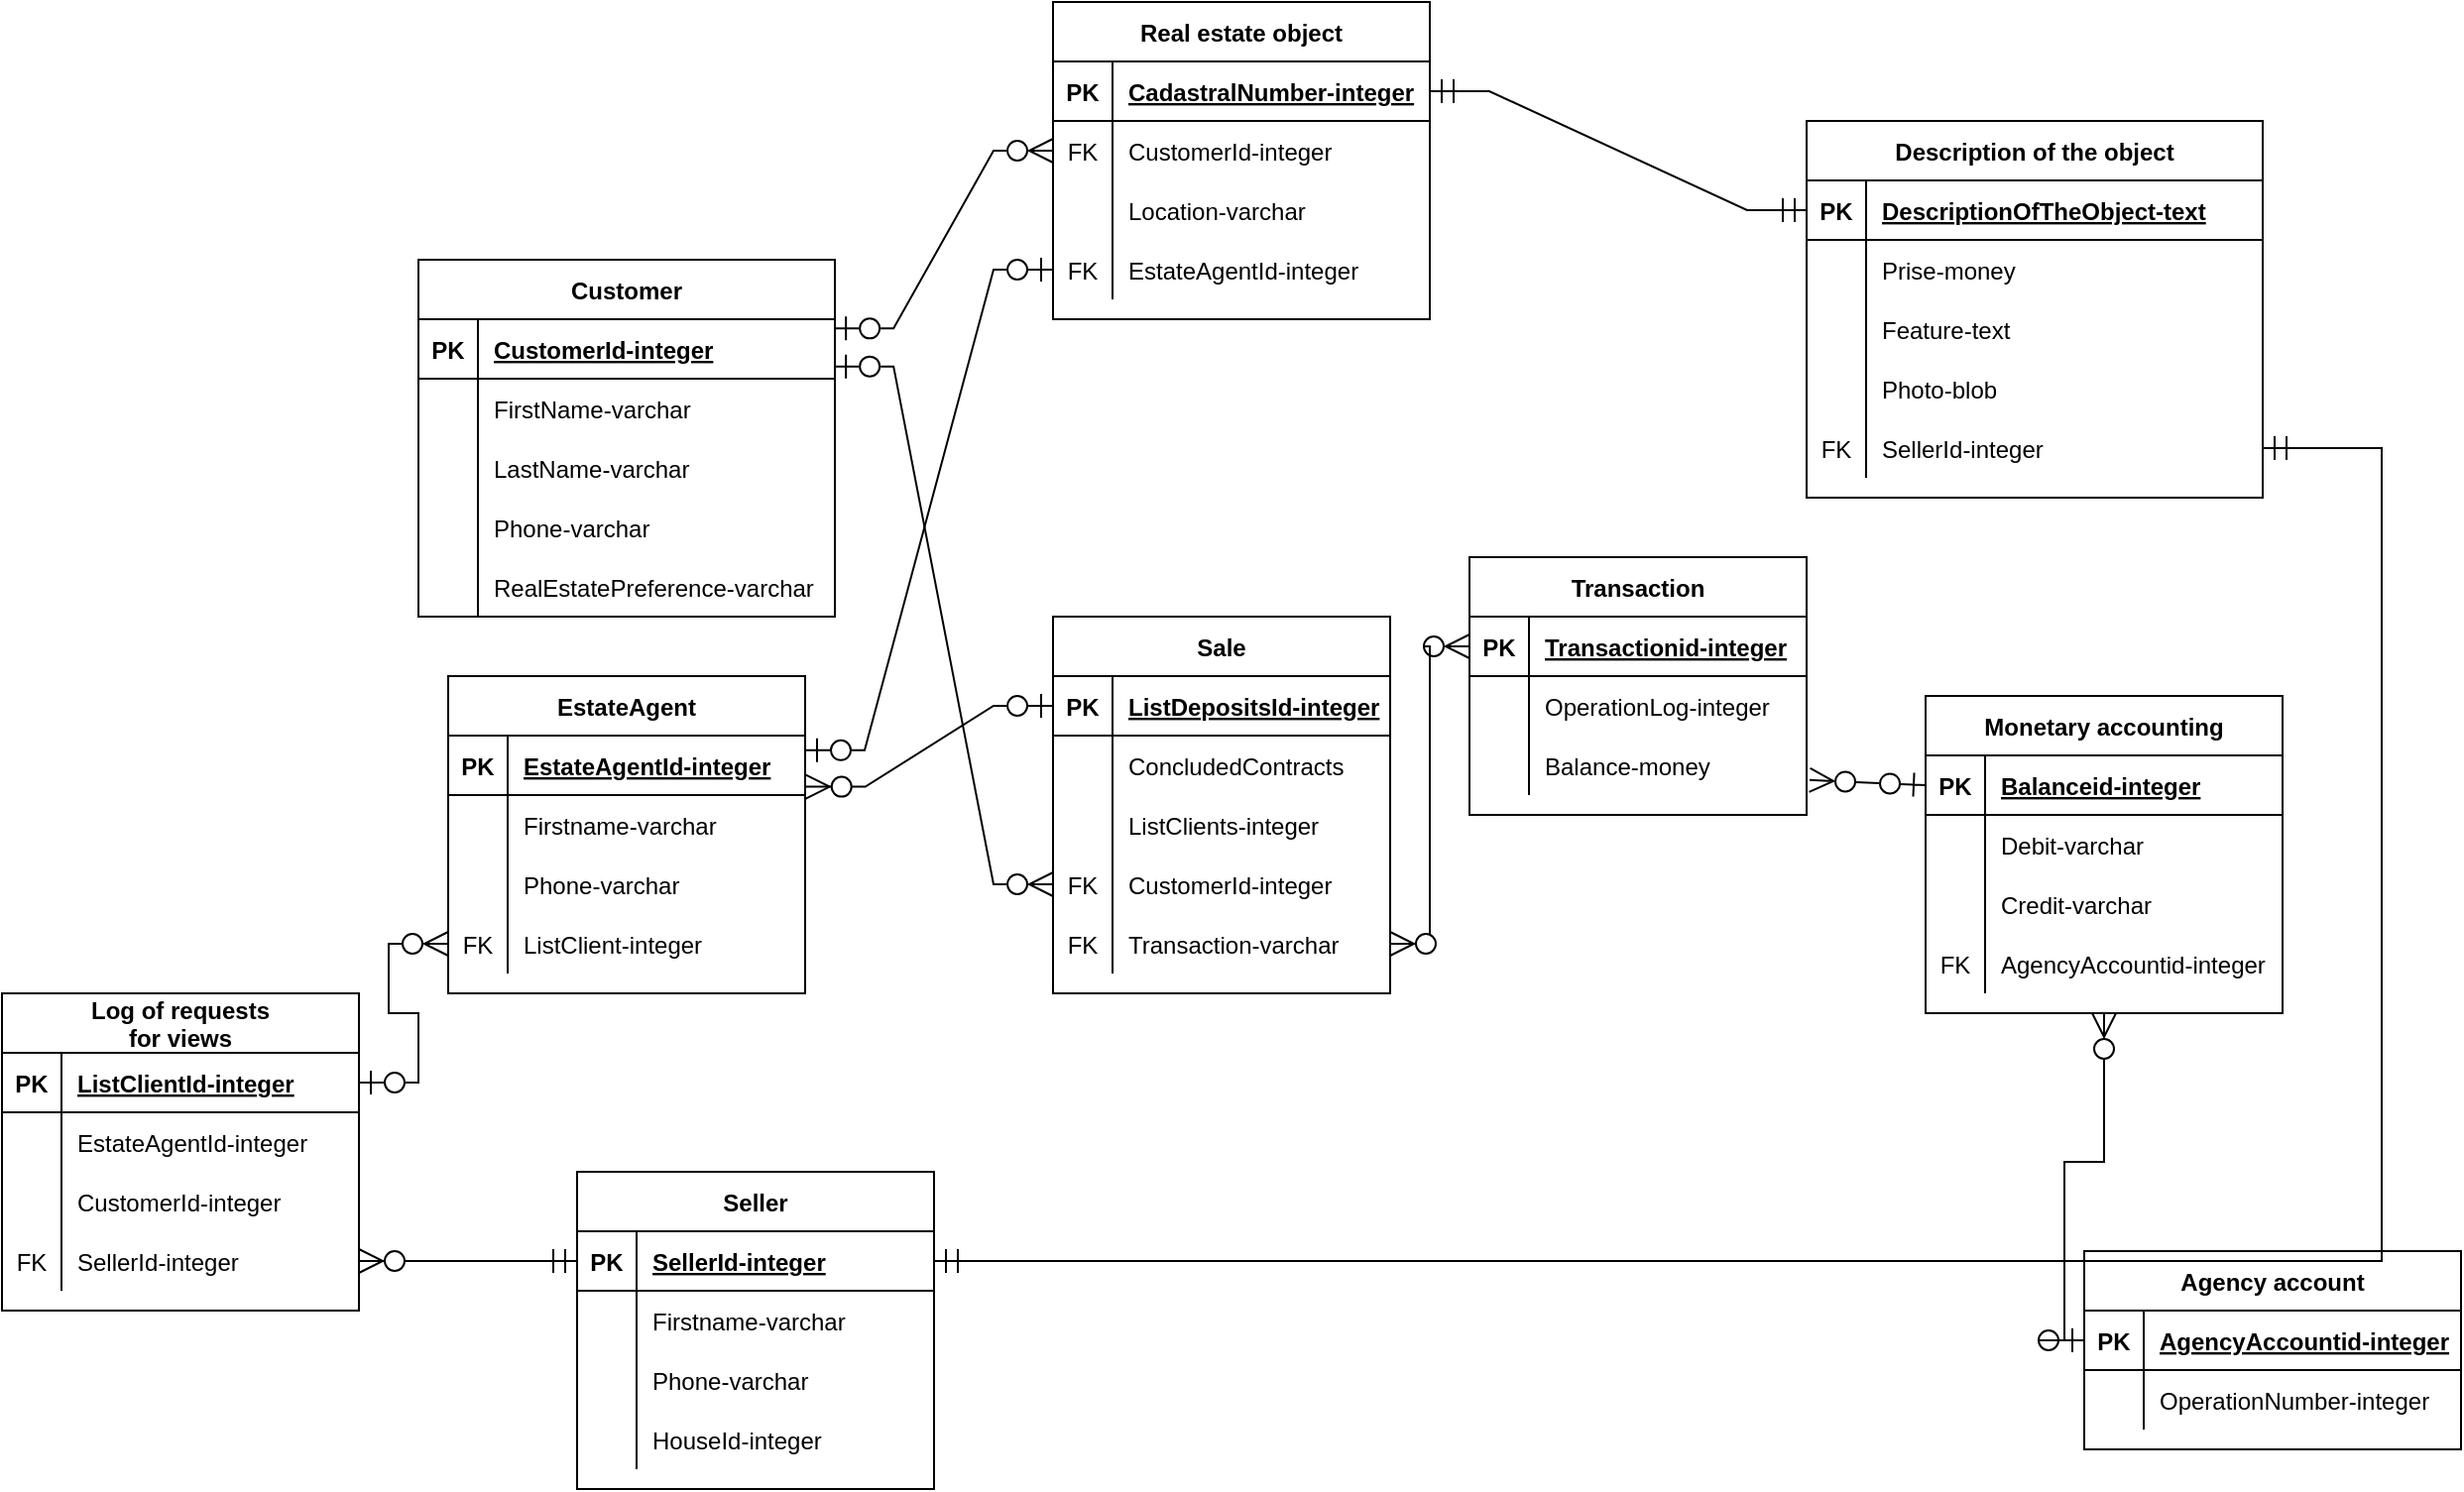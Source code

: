 <mxfile version="15.8.2" type="github">
  <diagram id="s_4GQukMojyq665MK_k5" name="Page-1">
    <mxGraphModel dx="2048" dy="1823" grid="1" gridSize="10" guides="1" tooltips="1" connect="1" arrows="1" fold="1" page="1" pageScale="1" pageWidth="827" pageHeight="1169" math="0" shadow="0">
      <root>
        <mxCell id="0" />
        <mxCell id="1" parent="0" />
        <mxCell id="Tpx85m3NtQdC8bUfXLHW-1" value="Customer" style="shape=table;startSize=30;container=1;collapsible=1;childLayout=tableLayout;fixedRows=1;rowLines=0;fontStyle=1;align=center;resizeLast=1;" parent="1" vertex="1">
          <mxGeometry x="-180" y="20" width="210" height="180" as="geometry" />
        </mxCell>
        <mxCell id="Tpx85m3NtQdC8bUfXLHW-2" value="" style="shape=partialRectangle;collapsible=0;dropTarget=0;pointerEvents=0;fillColor=none;top=0;left=0;bottom=1;right=0;points=[[0,0.5],[1,0.5]];portConstraint=eastwest;" parent="Tpx85m3NtQdC8bUfXLHW-1" vertex="1">
          <mxGeometry y="30" width="210" height="30" as="geometry" />
        </mxCell>
        <mxCell id="Tpx85m3NtQdC8bUfXLHW-3" value="PK" style="shape=partialRectangle;connectable=0;fillColor=none;top=0;left=0;bottom=0;right=0;fontStyle=1;overflow=hidden;" parent="Tpx85m3NtQdC8bUfXLHW-2" vertex="1">
          <mxGeometry width="30" height="30" as="geometry">
            <mxRectangle width="30" height="30" as="alternateBounds" />
          </mxGeometry>
        </mxCell>
        <mxCell id="Tpx85m3NtQdC8bUfXLHW-4" value="CustomerId-integer" style="shape=partialRectangle;connectable=0;fillColor=none;top=0;left=0;bottom=0;right=0;align=left;spacingLeft=6;fontStyle=5;overflow=hidden;" parent="Tpx85m3NtQdC8bUfXLHW-2" vertex="1">
          <mxGeometry x="30" width="180" height="30" as="geometry">
            <mxRectangle width="180" height="30" as="alternateBounds" />
          </mxGeometry>
        </mxCell>
        <mxCell id="Tpx85m3NtQdC8bUfXLHW-5" value="" style="shape=partialRectangle;collapsible=0;dropTarget=0;pointerEvents=0;fillColor=none;top=0;left=0;bottom=0;right=0;points=[[0,0.5],[1,0.5]];portConstraint=eastwest;" parent="Tpx85m3NtQdC8bUfXLHW-1" vertex="1">
          <mxGeometry y="60" width="210" height="30" as="geometry" />
        </mxCell>
        <mxCell id="Tpx85m3NtQdC8bUfXLHW-6" value="" style="shape=partialRectangle;connectable=0;fillColor=none;top=0;left=0;bottom=0;right=0;editable=1;overflow=hidden;" parent="Tpx85m3NtQdC8bUfXLHW-5" vertex="1">
          <mxGeometry width="30" height="30" as="geometry">
            <mxRectangle width="30" height="30" as="alternateBounds" />
          </mxGeometry>
        </mxCell>
        <mxCell id="Tpx85m3NtQdC8bUfXLHW-7" value="FirstName-varchar" style="shape=partialRectangle;connectable=0;fillColor=none;top=0;left=0;bottom=0;right=0;align=left;spacingLeft=6;overflow=hidden;" parent="Tpx85m3NtQdC8bUfXLHW-5" vertex="1">
          <mxGeometry x="30" width="180" height="30" as="geometry">
            <mxRectangle width="180" height="30" as="alternateBounds" />
          </mxGeometry>
        </mxCell>
        <mxCell id="Tpx85m3NtQdC8bUfXLHW-8" value="" style="shape=partialRectangle;collapsible=0;dropTarget=0;pointerEvents=0;fillColor=none;top=0;left=0;bottom=0;right=0;points=[[0,0.5],[1,0.5]];portConstraint=eastwest;" parent="Tpx85m3NtQdC8bUfXLHW-1" vertex="1">
          <mxGeometry y="90" width="210" height="30" as="geometry" />
        </mxCell>
        <mxCell id="Tpx85m3NtQdC8bUfXLHW-9" value="" style="shape=partialRectangle;connectable=0;fillColor=none;top=0;left=0;bottom=0;right=0;editable=1;overflow=hidden;" parent="Tpx85m3NtQdC8bUfXLHW-8" vertex="1">
          <mxGeometry width="30" height="30" as="geometry">
            <mxRectangle width="30" height="30" as="alternateBounds" />
          </mxGeometry>
        </mxCell>
        <mxCell id="Tpx85m3NtQdC8bUfXLHW-10" value="LastName-varchar" style="shape=partialRectangle;connectable=0;fillColor=none;top=0;left=0;bottom=0;right=0;align=left;spacingLeft=6;overflow=hidden;" parent="Tpx85m3NtQdC8bUfXLHW-8" vertex="1">
          <mxGeometry x="30" width="180" height="30" as="geometry">
            <mxRectangle width="180" height="30" as="alternateBounds" />
          </mxGeometry>
        </mxCell>
        <mxCell id="Tpx85m3NtQdC8bUfXLHW-11" value="" style="shape=partialRectangle;collapsible=0;dropTarget=0;pointerEvents=0;fillColor=none;top=0;left=0;bottom=0;right=0;points=[[0,0.5],[1,0.5]];portConstraint=eastwest;" parent="Tpx85m3NtQdC8bUfXLHW-1" vertex="1">
          <mxGeometry y="120" width="210" height="30" as="geometry" />
        </mxCell>
        <mxCell id="Tpx85m3NtQdC8bUfXLHW-12" value="" style="shape=partialRectangle;connectable=0;fillColor=none;top=0;left=0;bottom=0;right=0;editable=1;overflow=hidden;" parent="Tpx85m3NtQdC8bUfXLHW-11" vertex="1">
          <mxGeometry width="30" height="30" as="geometry">
            <mxRectangle width="30" height="30" as="alternateBounds" />
          </mxGeometry>
        </mxCell>
        <mxCell id="Tpx85m3NtQdC8bUfXLHW-13" value="Phone-varchar" style="shape=partialRectangle;connectable=0;fillColor=none;top=0;left=0;bottom=0;right=0;align=left;spacingLeft=6;overflow=hidden;" parent="Tpx85m3NtQdC8bUfXLHW-11" vertex="1">
          <mxGeometry x="30" width="180" height="30" as="geometry">
            <mxRectangle width="180" height="30" as="alternateBounds" />
          </mxGeometry>
        </mxCell>
        <mxCell id="Tpx85m3NtQdC8bUfXLHW-75" value="" style="shape=partialRectangle;collapsible=0;dropTarget=0;pointerEvents=0;fillColor=none;top=0;left=0;bottom=0;right=0;points=[[0,0.5],[1,0.5]];portConstraint=eastwest;" parent="Tpx85m3NtQdC8bUfXLHW-1" vertex="1">
          <mxGeometry y="150" width="210" height="30" as="geometry" />
        </mxCell>
        <mxCell id="Tpx85m3NtQdC8bUfXLHW-76" value="" style="shape=partialRectangle;connectable=0;fillColor=none;top=0;left=0;bottom=0;right=0;editable=1;overflow=hidden;" parent="Tpx85m3NtQdC8bUfXLHW-75" vertex="1">
          <mxGeometry width="30" height="30" as="geometry">
            <mxRectangle width="30" height="30" as="alternateBounds" />
          </mxGeometry>
        </mxCell>
        <mxCell id="Tpx85m3NtQdC8bUfXLHW-77" value="RealEstatePreference-varchar" style="shape=partialRectangle;connectable=0;fillColor=none;top=0;left=0;bottom=0;right=0;align=left;spacingLeft=6;overflow=hidden;" parent="Tpx85m3NtQdC8bUfXLHW-75" vertex="1">
          <mxGeometry x="30" width="180" height="30" as="geometry">
            <mxRectangle width="180" height="30" as="alternateBounds" />
          </mxGeometry>
        </mxCell>
        <mxCell id="Tpx85m3NtQdC8bUfXLHW-14" value="Real estate object" style="shape=table;startSize=30;container=1;collapsible=1;childLayout=tableLayout;fixedRows=1;rowLines=0;fontStyle=1;align=center;resizeLast=1;" parent="1" vertex="1">
          <mxGeometry x="140" y="-110" width="190" height="160" as="geometry" />
        </mxCell>
        <mxCell id="Tpx85m3NtQdC8bUfXLHW-15" value="" style="shape=partialRectangle;collapsible=0;dropTarget=0;pointerEvents=0;fillColor=none;top=0;left=0;bottom=1;right=0;points=[[0,0.5],[1,0.5]];portConstraint=eastwest;" parent="Tpx85m3NtQdC8bUfXLHW-14" vertex="1">
          <mxGeometry y="30" width="190" height="30" as="geometry" />
        </mxCell>
        <mxCell id="Tpx85m3NtQdC8bUfXLHW-16" value="PK" style="shape=partialRectangle;connectable=0;fillColor=none;top=0;left=0;bottom=0;right=0;fontStyle=1;overflow=hidden;" parent="Tpx85m3NtQdC8bUfXLHW-15" vertex="1">
          <mxGeometry width="30" height="30" as="geometry">
            <mxRectangle width="30" height="30" as="alternateBounds" />
          </mxGeometry>
        </mxCell>
        <mxCell id="Tpx85m3NtQdC8bUfXLHW-17" value="CadastralNumber-integer" style="shape=partialRectangle;connectable=0;fillColor=none;top=0;left=0;bottom=0;right=0;align=left;spacingLeft=6;fontStyle=5;overflow=hidden;" parent="Tpx85m3NtQdC8bUfXLHW-15" vertex="1">
          <mxGeometry x="30" width="160" height="30" as="geometry">
            <mxRectangle width="160" height="30" as="alternateBounds" />
          </mxGeometry>
        </mxCell>
        <mxCell id="Tpx85m3NtQdC8bUfXLHW-18" value="" style="shape=partialRectangle;collapsible=0;dropTarget=0;pointerEvents=0;fillColor=none;top=0;left=0;bottom=0;right=0;points=[[0,0.5],[1,0.5]];portConstraint=eastwest;" parent="Tpx85m3NtQdC8bUfXLHW-14" vertex="1">
          <mxGeometry y="60" width="190" height="30" as="geometry" />
        </mxCell>
        <mxCell id="Tpx85m3NtQdC8bUfXLHW-19" value="FK" style="shape=partialRectangle;connectable=0;fillColor=none;top=0;left=0;bottom=0;right=0;editable=1;overflow=hidden;" parent="Tpx85m3NtQdC8bUfXLHW-18" vertex="1">
          <mxGeometry width="30" height="30" as="geometry">
            <mxRectangle width="30" height="30" as="alternateBounds" />
          </mxGeometry>
        </mxCell>
        <mxCell id="Tpx85m3NtQdC8bUfXLHW-20" value="CustomerId-integer" style="shape=partialRectangle;connectable=0;fillColor=none;top=0;left=0;bottom=0;right=0;align=left;spacingLeft=6;overflow=hidden;" parent="Tpx85m3NtQdC8bUfXLHW-18" vertex="1">
          <mxGeometry x="30" width="160" height="30" as="geometry">
            <mxRectangle width="160" height="30" as="alternateBounds" />
          </mxGeometry>
        </mxCell>
        <mxCell id="Tpx85m3NtQdC8bUfXLHW-21" value="" style="shape=partialRectangle;collapsible=0;dropTarget=0;pointerEvents=0;fillColor=none;top=0;left=0;bottom=0;right=0;points=[[0,0.5],[1,0.5]];portConstraint=eastwest;" parent="Tpx85m3NtQdC8bUfXLHW-14" vertex="1">
          <mxGeometry y="90" width="190" height="30" as="geometry" />
        </mxCell>
        <mxCell id="Tpx85m3NtQdC8bUfXLHW-22" value="" style="shape=partialRectangle;connectable=0;fillColor=none;top=0;left=0;bottom=0;right=0;editable=1;overflow=hidden;" parent="Tpx85m3NtQdC8bUfXLHW-21" vertex="1">
          <mxGeometry width="30" height="30" as="geometry">
            <mxRectangle width="30" height="30" as="alternateBounds" />
          </mxGeometry>
        </mxCell>
        <mxCell id="Tpx85m3NtQdC8bUfXLHW-23" value="Location-varchar" style="shape=partialRectangle;connectable=0;fillColor=none;top=0;left=0;bottom=0;right=0;align=left;spacingLeft=6;overflow=hidden;" parent="Tpx85m3NtQdC8bUfXLHW-21" vertex="1">
          <mxGeometry x="30" width="160" height="30" as="geometry">
            <mxRectangle width="160" height="30" as="alternateBounds" />
          </mxGeometry>
        </mxCell>
        <mxCell id="Tpx85m3NtQdC8bUfXLHW-176" value="" style="shape=partialRectangle;collapsible=0;dropTarget=0;pointerEvents=0;fillColor=none;top=0;left=0;bottom=0;right=0;points=[[0,0.5],[1,0.5]];portConstraint=eastwest;" parent="Tpx85m3NtQdC8bUfXLHW-14" vertex="1">
          <mxGeometry y="120" width="190" height="30" as="geometry" />
        </mxCell>
        <mxCell id="Tpx85m3NtQdC8bUfXLHW-177" value="FK" style="shape=partialRectangle;connectable=0;fillColor=none;top=0;left=0;bottom=0;right=0;editable=1;overflow=hidden;" parent="Tpx85m3NtQdC8bUfXLHW-176" vertex="1">
          <mxGeometry width="30" height="30" as="geometry">
            <mxRectangle width="30" height="30" as="alternateBounds" />
          </mxGeometry>
        </mxCell>
        <mxCell id="Tpx85m3NtQdC8bUfXLHW-178" value="EstateАgentId-integer" style="shape=partialRectangle;connectable=0;fillColor=none;top=0;left=0;bottom=0;right=0;align=left;spacingLeft=6;overflow=hidden;" parent="Tpx85m3NtQdC8bUfXLHW-176" vertex="1">
          <mxGeometry x="30" width="160" height="30" as="geometry">
            <mxRectangle width="160" height="30" as="alternateBounds" />
          </mxGeometry>
        </mxCell>
        <mxCell id="Tpx85m3NtQdC8bUfXLHW-27" value="Description of the object" style="shape=table;startSize=30;container=1;collapsible=1;childLayout=tableLayout;fixedRows=1;rowLines=0;fontStyle=1;align=center;resizeLast=1;" parent="1" vertex="1">
          <mxGeometry x="520" y="-50" width="230" height="190" as="geometry" />
        </mxCell>
        <mxCell id="Tpx85m3NtQdC8bUfXLHW-28" value="" style="shape=partialRectangle;collapsible=0;dropTarget=0;pointerEvents=0;fillColor=none;top=0;left=0;bottom=1;right=0;points=[[0,0.5],[1,0.5]];portConstraint=eastwest;" parent="Tpx85m3NtQdC8bUfXLHW-27" vertex="1">
          <mxGeometry y="30" width="230" height="30" as="geometry" />
        </mxCell>
        <mxCell id="Tpx85m3NtQdC8bUfXLHW-29" value="PK" style="shape=partialRectangle;connectable=0;fillColor=none;top=0;left=0;bottom=0;right=0;fontStyle=1;overflow=hidden;" parent="Tpx85m3NtQdC8bUfXLHW-28" vertex="1">
          <mxGeometry width="30" height="30" as="geometry">
            <mxRectangle width="30" height="30" as="alternateBounds" />
          </mxGeometry>
        </mxCell>
        <mxCell id="Tpx85m3NtQdC8bUfXLHW-30" value="DescriptionOfTheObject-text" style="shape=partialRectangle;connectable=0;fillColor=none;top=0;left=0;bottom=0;right=0;align=left;spacingLeft=6;fontStyle=5;overflow=hidden;" parent="Tpx85m3NtQdC8bUfXLHW-28" vertex="1">
          <mxGeometry x="30" width="200" height="30" as="geometry">
            <mxRectangle width="200" height="30" as="alternateBounds" />
          </mxGeometry>
        </mxCell>
        <mxCell id="Tpx85m3NtQdC8bUfXLHW-31" value="" style="shape=partialRectangle;collapsible=0;dropTarget=0;pointerEvents=0;fillColor=none;top=0;left=0;bottom=0;right=0;points=[[0,0.5],[1,0.5]];portConstraint=eastwest;" parent="Tpx85m3NtQdC8bUfXLHW-27" vertex="1">
          <mxGeometry y="60" width="230" height="30" as="geometry" />
        </mxCell>
        <mxCell id="Tpx85m3NtQdC8bUfXLHW-32" value="" style="shape=partialRectangle;connectable=0;fillColor=none;top=0;left=0;bottom=0;right=0;editable=1;overflow=hidden;" parent="Tpx85m3NtQdC8bUfXLHW-31" vertex="1">
          <mxGeometry width="30" height="30" as="geometry">
            <mxRectangle width="30" height="30" as="alternateBounds" />
          </mxGeometry>
        </mxCell>
        <mxCell id="Tpx85m3NtQdC8bUfXLHW-33" value="Prise-money" style="shape=partialRectangle;connectable=0;fillColor=none;top=0;left=0;bottom=0;right=0;align=left;spacingLeft=6;overflow=hidden;" parent="Tpx85m3NtQdC8bUfXLHW-31" vertex="1">
          <mxGeometry x="30" width="200" height="30" as="geometry">
            <mxRectangle width="200" height="30" as="alternateBounds" />
          </mxGeometry>
        </mxCell>
        <mxCell id="Tpx85m3NtQdC8bUfXLHW-34" value="" style="shape=partialRectangle;collapsible=0;dropTarget=0;pointerEvents=0;fillColor=none;top=0;left=0;bottom=0;right=0;points=[[0,0.5],[1,0.5]];portConstraint=eastwest;" parent="Tpx85m3NtQdC8bUfXLHW-27" vertex="1">
          <mxGeometry y="90" width="230" height="30" as="geometry" />
        </mxCell>
        <mxCell id="Tpx85m3NtQdC8bUfXLHW-35" value="" style="shape=partialRectangle;connectable=0;fillColor=none;top=0;left=0;bottom=0;right=0;editable=1;overflow=hidden;" parent="Tpx85m3NtQdC8bUfXLHW-34" vertex="1">
          <mxGeometry width="30" height="30" as="geometry">
            <mxRectangle width="30" height="30" as="alternateBounds" />
          </mxGeometry>
        </mxCell>
        <mxCell id="Tpx85m3NtQdC8bUfXLHW-36" value="Feature-text" style="shape=partialRectangle;connectable=0;fillColor=none;top=0;left=0;bottom=0;right=0;align=left;spacingLeft=6;overflow=hidden;" parent="Tpx85m3NtQdC8bUfXLHW-34" vertex="1">
          <mxGeometry x="30" width="200" height="30" as="geometry">
            <mxRectangle width="200" height="30" as="alternateBounds" />
          </mxGeometry>
        </mxCell>
        <mxCell id="Tpx85m3NtQdC8bUfXLHW-37" value="" style="shape=partialRectangle;collapsible=0;dropTarget=0;pointerEvents=0;fillColor=none;top=0;left=0;bottom=0;right=0;points=[[0,0.5],[1,0.5]];portConstraint=eastwest;" parent="Tpx85m3NtQdC8bUfXLHW-27" vertex="1">
          <mxGeometry y="120" width="230" height="30" as="geometry" />
        </mxCell>
        <mxCell id="Tpx85m3NtQdC8bUfXLHW-38" value="" style="shape=partialRectangle;connectable=0;fillColor=none;top=0;left=0;bottom=0;right=0;editable=1;overflow=hidden;" parent="Tpx85m3NtQdC8bUfXLHW-37" vertex="1">
          <mxGeometry width="30" height="30" as="geometry">
            <mxRectangle width="30" height="30" as="alternateBounds" />
          </mxGeometry>
        </mxCell>
        <mxCell id="Tpx85m3NtQdC8bUfXLHW-39" value="Photo-blob" style="shape=partialRectangle;connectable=0;fillColor=none;top=0;left=0;bottom=0;right=0;align=left;spacingLeft=6;overflow=hidden;" parent="Tpx85m3NtQdC8bUfXLHW-37" vertex="1">
          <mxGeometry x="30" width="200" height="30" as="geometry">
            <mxRectangle width="200" height="30" as="alternateBounds" />
          </mxGeometry>
        </mxCell>
        <mxCell id="Tpx85m3NtQdC8bUfXLHW-202" value="" style="shape=partialRectangle;collapsible=0;dropTarget=0;pointerEvents=0;fillColor=none;top=0;left=0;bottom=0;right=0;points=[[0,0.5],[1,0.5]];portConstraint=eastwest;" parent="Tpx85m3NtQdC8bUfXLHW-27" vertex="1">
          <mxGeometry y="150" width="230" height="30" as="geometry" />
        </mxCell>
        <mxCell id="Tpx85m3NtQdC8bUfXLHW-203" value="FK" style="shape=partialRectangle;connectable=0;fillColor=none;top=0;left=0;bottom=0;right=0;editable=1;overflow=hidden;" parent="Tpx85m3NtQdC8bUfXLHW-202" vertex="1">
          <mxGeometry width="30" height="30" as="geometry">
            <mxRectangle width="30" height="30" as="alternateBounds" />
          </mxGeometry>
        </mxCell>
        <mxCell id="Tpx85m3NtQdC8bUfXLHW-204" value="SellerId-integer" style="shape=partialRectangle;connectable=0;fillColor=none;top=0;left=0;bottom=0;right=0;align=left;spacingLeft=6;overflow=hidden;" parent="Tpx85m3NtQdC8bUfXLHW-202" vertex="1">
          <mxGeometry x="30" width="200" height="30" as="geometry">
            <mxRectangle width="200" height="30" as="alternateBounds" />
          </mxGeometry>
        </mxCell>
        <mxCell id="Tpx85m3NtQdC8bUfXLHW-40" value="Sale" style="shape=table;startSize=30;container=1;collapsible=1;childLayout=tableLayout;fixedRows=1;rowLines=0;fontStyle=1;align=center;resizeLast=1;" parent="1" vertex="1">
          <mxGeometry x="140" y="200" width="170" height="190" as="geometry" />
        </mxCell>
        <mxCell id="Tpx85m3NtQdC8bUfXLHW-41" value="" style="shape=partialRectangle;collapsible=0;dropTarget=0;pointerEvents=0;fillColor=none;top=0;left=0;bottom=1;right=0;points=[[0,0.5],[1,0.5]];portConstraint=eastwest;" parent="Tpx85m3NtQdC8bUfXLHW-40" vertex="1">
          <mxGeometry y="30" width="170" height="30" as="geometry" />
        </mxCell>
        <mxCell id="Tpx85m3NtQdC8bUfXLHW-42" value="PK" style="shape=partialRectangle;connectable=0;fillColor=none;top=0;left=0;bottom=0;right=0;fontStyle=1;overflow=hidden;" parent="Tpx85m3NtQdC8bUfXLHW-41" vertex="1">
          <mxGeometry width="30" height="30" as="geometry">
            <mxRectangle width="30" height="30" as="alternateBounds" />
          </mxGeometry>
        </mxCell>
        <mxCell id="Tpx85m3NtQdC8bUfXLHW-43" value="ListDepositsId-integer" style="shape=partialRectangle;connectable=0;fillColor=none;top=0;left=0;bottom=0;right=0;align=left;spacingLeft=6;fontStyle=5;overflow=hidden;" parent="Tpx85m3NtQdC8bUfXLHW-41" vertex="1">
          <mxGeometry x="30" width="140" height="30" as="geometry">
            <mxRectangle width="140" height="30" as="alternateBounds" />
          </mxGeometry>
        </mxCell>
        <mxCell id="Tpx85m3NtQdC8bUfXLHW-44" value="" style="shape=partialRectangle;collapsible=0;dropTarget=0;pointerEvents=0;fillColor=none;top=0;left=0;bottom=0;right=0;points=[[0,0.5],[1,0.5]];portConstraint=eastwest;" parent="Tpx85m3NtQdC8bUfXLHW-40" vertex="1">
          <mxGeometry y="60" width="170" height="30" as="geometry" />
        </mxCell>
        <mxCell id="Tpx85m3NtQdC8bUfXLHW-45" value="" style="shape=partialRectangle;connectable=0;fillColor=none;top=0;left=0;bottom=0;right=0;editable=1;overflow=hidden;" parent="Tpx85m3NtQdC8bUfXLHW-44" vertex="1">
          <mxGeometry width="30" height="30" as="geometry">
            <mxRectangle width="30" height="30" as="alternateBounds" />
          </mxGeometry>
        </mxCell>
        <mxCell id="Tpx85m3NtQdC8bUfXLHW-46" value="ConcludedСontracts" style="shape=partialRectangle;connectable=0;fillColor=none;top=0;left=0;bottom=0;right=0;align=left;spacingLeft=6;overflow=hidden;" parent="Tpx85m3NtQdC8bUfXLHW-44" vertex="1">
          <mxGeometry x="30" width="140" height="30" as="geometry">
            <mxRectangle width="140" height="30" as="alternateBounds" />
          </mxGeometry>
        </mxCell>
        <mxCell id="Tpx85m3NtQdC8bUfXLHW-47" value="" style="shape=partialRectangle;collapsible=0;dropTarget=0;pointerEvents=0;fillColor=none;top=0;left=0;bottom=0;right=0;points=[[0,0.5],[1,0.5]];portConstraint=eastwest;" parent="Tpx85m3NtQdC8bUfXLHW-40" vertex="1">
          <mxGeometry y="90" width="170" height="30" as="geometry" />
        </mxCell>
        <mxCell id="Tpx85m3NtQdC8bUfXLHW-48" value="" style="shape=partialRectangle;connectable=0;fillColor=none;top=0;left=0;bottom=0;right=0;editable=1;overflow=hidden;" parent="Tpx85m3NtQdC8bUfXLHW-47" vertex="1">
          <mxGeometry width="30" height="30" as="geometry">
            <mxRectangle width="30" height="30" as="alternateBounds" />
          </mxGeometry>
        </mxCell>
        <mxCell id="Tpx85m3NtQdC8bUfXLHW-49" value="ListСlients-integer" style="shape=partialRectangle;connectable=0;fillColor=none;top=0;left=0;bottom=0;right=0;align=left;spacingLeft=6;overflow=hidden;" parent="Tpx85m3NtQdC8bUfXLHW-47" vertex="1">
          <mxGeometry x="30" width="140" height="30" as="geometry">
            <mxRectangle width="140" height="30" as="alternateBounds" />
          </mxGeometry>
        </mxCell>
        <mxCell id="Tpx85m3NtQdC8bUfXLHW-169" value="" style="shape=partialRectangle;collapsible=0;dropTarget=0;pointerEvents=0;fillColor=none;top=0;left=0;bottom=0;right=0;points=[[0,0.5],[1,0.5]];portConstraint=eastwest;" parent="Tpx85m3NtQdC8bUfXLHW-40" vertex="1">
          <mxGeometry y="120" width="170" height="30" as="geometry" />
        </mxCell>
        <mxCell id="Tpx85m3NtQdC8bUfXLHW-170" value="FK" style="shape=partialRectangle;connectable=0;fillColor=none;top=0;left=0;bottom=0;right=0;editable=1;overflow=hidden;" parent="Tpx85m3NtQdC8bUfXLHW-169" vertex="1">
          <mxGeometry width="30" height="30" as="geometry">
            <mxRectangle width="30" height="30" as="alternateBounds" />
          </mxGeometry>
        </mxCell>
        <mxCell id="Tpx85m3NtQdC8bUfXLHW-171" value="CustomerId-integer" style="shape=partialRectangle;connectable=0;fillColor=none;top=0;left=0;bottom=0;right=0;align=left;spacingLeft=6;overflow=hidden;" parent="Tpx85m3NtQdC8bUfXLHW-169" vertex="1">
          <mxGeometry x="30" width="140" height="30" as="geometry">
            <mxRectangle width="140" height="30" as="alternateBounds" />
          </mxGeometry>
        </mxCell>
        <mxCell id="Tpx85m3NtQdC8bUfXLHW-180" value="" style="shape=partialRectangle;collapsible=0;dropTarget=0;pointerEvents=0;fillColor=none;top=0;left=0;bottom=0;right=0;points=[[0,0.5],[1,0.5]];portConstraint=eastwest;" parent="Tpx85m3NtQdC8bUfXLHW-40" vertex="1">
          <mxGeometry y="150" width="170" height="30" as="geometry" />
        </mxCell>
        <mxCell id="Tpx85m3NtQdC8bUfXLHW-181" value="FK" style="shape=partialRectangle;connectable=0;fillColor=none;top=0;left=0;bottom=0;right=0;editable=1;overflow=hidden;" parent="Tpx85m3NtQdC8bUfXLHW-180" vertex="1">
          <mxGeometry width="30" height="30" as="geometry">
            <mxRectangle width="30" height="30" as="alternateBounds" />
          </mxGeometry>
        </mxCell>
        <mxCell id="Tpx85m3NtQdC8bUfXLHW-182" value="Transaction-varchar" style="shape=partialRectangle;connectable=0;fillColor=none;top=0;left=0;bottom=0;right=0;align=left;spacingLeft=6;overflow=hidden;" parent="Tpx85m3NtQdC8bUfXLHW-180" vertex="1">
          <mxGeometry x="30" width="140" height="30" as="geometry">
            <mxRectangle width="140" height="30" as="alternateBounds" />
          </mxGeometry>
        </mxCell>
        <mxCell id="Tpx85m3NtQdC8bUfXLHW-78" value="Log of requests&#xa;for views" style="shape=table;startSize=30;container=1;collapsible=1;childLayout=tableLayout;fixedRows=1;rowLines=0;fontStyle=1;align=center;resizeLast=1;" parent="1" vertex="1">
          <mxGeometry x="-390" y="390" width="180" height="160" as="geometry" />
        </mxCell>
        <mxCell id="Tpx85m3NtQdC8bUfXLHW-79" value="" style="shape=partialRectangle;collapsible=0;dropTarget=0;pointerEvents=0;fillColor=none;top=0;left=0;bottom=1;right=0;points=[[0,0.5],[1,0.5]];portConstraint=eastwest;" parent="Tpx85m3NtQdC8bUfXLHW-78" vertex="1">
          <mxGeometry y="30" width="180" height="30" as="geometry" />
        </mxCell>
        <mxCell id="Tpx85m3NtQdC8bUfXLHW-80" value="PK" style="shape=partialRectangle;connectable=0;fillColor=none;top=0;left=0;bottom=0;right=0;fontStyle=1;overflow=hidden;" parent="Tpx85m3NtQdC8bUfXLHW-79" vertex="1">
          <mxGeometry width="30" height="30" as="geometry">
            <mxRectangle width="30" height="30" as="alternateBounds" />
          </mxGeometry>
        </mxCell>
        <mxCell id="Tpx85m3NtQdC8bUfXLHW-81" value="ListClientId-integer" style="shape=partialRectangle;connectable=0;fillColor=none;top=0;left=0;bottom=0;right=0;align=left;spacingLeft=6;fontStyle=5;overflow=hidden;" parent="Tpx85m3NtQdC8bUfXLHW-79" vertex="1">
          <mxGeometry x="30" width="150" height="30" as="geometry">
            <mxRectangle width="150" height="30" as="alternateBounds" />
          </mxGeometry>
        </mxCell>
        <mxCell id="Tpx85m3NtQdC8bUfXLHW-88" value="" style="shape=partialRectangle;collapsible=0;dropTarget=0;pointerEvents=0;fillColor=none;top=0;left=0;bottom=0;right=0;points=[[0,0.5],[1,0.5]];portConstraint=eastwest;" parent="Tpx85m3NtQdC8bUfXLHW-78" vertex="1">
          <mxGeometry y="60" width="180" height="30" as="geometry" />
        </mxCell>
        <mxCell id="Tpx85m3NtQdC8bUfXLHW-89" value="" style="shape=partialRectangle;connectable=0;fillColor=none;top=0;left=0;bottom=0;right=0;editable=1;overflow=hidden;" parent="Tpx85m3NtQdC8bUfXLHW-88" vertex="1">
          <mxGeometry width="30" height="30" as="geometry">
            <mxRectangle width="30" height="30" as="alternateBounds" />
          </mxGeometry>
        </mxCell>
        <mxCell id="Tpx85m3NtQdC8bUfXLHW-90" value="EstateАgentId-integer" style="shape=partialRectangle;connectable=0;fillColor=none;top=0;left=0;bottom=0;right=0;align=left;spacingLeft=6;overflow=hidden;" parent="Tpx85m3NtQdC8bUfXLHW-88" vertex="1">
          <mxGeometry x="30" width="150" height="30" as="geometry">
            <mxRectangle width="150" height="30" as="alternateBounds" />
          </mxGeometry>
        </mxCell>
        <mxCell id="Tpx85m3NtQdC8bUfXLHW-150" value="" style="shape=partialRectangle;collapsible=0;dropTarget=0;pointerEvents=0;fillColor=none;top=0;left=0;bottom=0;right=0;points=[[0,0.5],[1,0.5]];portConstraint=eastwest;" parent="Tpx85m3NtQdC8bUfXLHW-78" vertex="1">
          <mxGeometry y="90" width="180" height="30" as="geometry" />
        </mxCell>
        <mxCell id="Tpx85m3NtQdC8bUfXLHW-151" value="" style="shape=partialRectangle;connectable=0;fillColor=none;top=0;left=0;bottom=0;right=0;editable=1;overflow=hidden;" parent="Tpx85m3NtQdC8bUfXLHW-150" vertex="1">
          <mxGeometry width="30" height="30" as="geometry">
            <mxRectangle width="30" height="30" as="alternateBounds" />
          </mxGeometry>
        </mxCell>
        <mxCell id="Tpx85m3NtQdC8bUfXLHW-152" value="CustomerId-integer" style="shape=partialRectangle;connectable=0;fillColor=none;top=0;left=0;bottom=0;right=0;align=left;spacingLeft=6;overflow=hidden;" parent="Tpx85m3NtQdC8bUfXLHW-150" vertex="1">
          <mxGeometry x="30" width="150" height="30" as="geometry">
            <mxRectangle width="150" height="30" as="alternateBounds" />
          </mxGeometry>
        </mxCell>
        <mxCell id="Tpx85m3NtQdC8bUfXLHW-183" value="" style="shape=partialRectangle;collapsible=0;dropTarget=0;pointerEvents=0;fillColor=none;top=0;left=0;bottom=0;right=0;points=[[0,0.5],[1,0.5]];portConstraint=eastwest;" parent="Tpx85m3NtQdC8bUfXLHW-78" vertex="1">
          <mxGeometry y="120" width="180" height="30" as="geometry" />
        </mxCell>
        <mxCell id="Tpx85m3NtQdC8bUfXLHW-184" value="FK" style="shape=partialRectangle;connectable=0;fillColor=none;top=0;left=0;bottom=0;right=0;editable=1;overflow=hidden;" parent="Tpx85m3NtQdC8bUfXLHW-183" vertex="1">
          <mxGeometry width="30" height="30" as="geometry">
            <mxRectangle width="30" height="30" as="alternateBounds" />
          </mxGeometry>
        </mxCell>
        <mxCell id="Tpx85m3NtQdC8bUfXLHW-185" value="SellerId-integer" style="shape=partialRectangle;connectable=0;fillColor=none;top=0;left=0;bottom=0;right=0;align=left;spacingLeft=6;overflow=hidden;" parent="Tpx85m3NtQdC8bUfXLHW-183" vertex="1">
          <mxGeometry x="30" width="150" height="30" as="geometry">
            <mxRectangle width="150" height="30" as="alternateBounds" />
          </mxGeometry>
        </mxCell>
        <mxCell id="Tpx85m3NtQdC8bUfXLHW-91" value="Agency account" style="shape=table;startSize=30;container=1;collapsible=1;childLayout=tableLayout;fixedRows=1;rowLines=0;fontStyle=1;align=center;resizeLast=1;" parent="1" vertex="1">
          <mxGeometry x="660" y="520" width="190" height="100" as="geometry" />
        </mxCell>
        <mxCell id="Tpx85m3NtQdC8bUfXLHW-92" value="" style="shape=partialRectangle;collapsible=0;dropTarget=0;pointerEvents=0;fillColor=none;top=0;left=0;bottom=1;right=0;points=[[0,0.5],[1,0.5]];portConstraint=eastwest;" parent="Tpx85m3NtQdC8bUfXLHW-91" vertex="1">
          <mxGeometry y="30" width="190" height="30" as="geometry" />
        </mxCell>
        <mxCell id="Tpx85m3NtQdC8bUfXLHW-93" value="PK" style="shape=partialRectangle;connectable=0;fillColor=none;top=0;left=0;bottom=0;right=0;fontStyle=1;overflow=hidden;" parent="Tpx85m3NtQdC8bUfXLHW-92" vertex="1">
          <mxGeometry width="30" height="30" as="geometry">
            <mxRectangle width="30" height="30" as="alternateBounds" />
          </mxGeometry>
        </mxCell>
        <mxCell id="Tpx85m3NtQdC8bUfXLHW-94" value="AgencyAccountid-integer" style="shape=partialRectangle;connectable=0;fillColor=none;top=0;left=0;bottom=0;right=0;align=left;spacingLeft=6;fontStyle=5;overflow=hidden;" parent="Tpx85m3NtQdC8bUfXLHW-92" vertex="1">
          <mxGeometry x="30" width="160" height="30" as="geometry">
            <mxRectangle width="160" height="30" as="alternateBounds" />
          </mxGeometry>
        </mxCell>
        <mxCell id="Tpx85m3NtQdC8bUfXLHW-95" value="" style="shape=partialRectangle;collapsible=0;dropTarget=0;pointerEvents=0;fillColor=none;top=0;left=0;bottom=0;right=0;points=[[0,0.5],[1,0.5]];portConstraint=eastwest;" parent="Tpx85m3NtQdC8bUfXLHW-91" vertex="1">
          <mxGeometry y="60" width="190" height="30" as="geometry" />
        </mxCell>
        <mxCell id="Tpx85m3NtQdC8bUfXLHW-96" value="" style="shape=partialRectangle;connectable=0;fillColor=none;top=0;left=0;bottom=0;right=0;editable=1;overflow=hidden;" parent="Tpx85m3NtQdC8bUfXLHW-95" vertex="1">
          <mxGeometry width="30" height="30" as="geometry">
            <mxRectangle width="30" height="30" as="alternateBounds" />
          </mxGeometry>
        </mxCell>
        <mxCell id="Tpx85m3NtQdC8bUfXLHW-97" value="OperationNumber-integer" style="shape=partialRectangle;connectable=0;fillColor=none;top=0;left=0;bottom=0;right=0;align=left;spacingLeft=6;overflow=hidden;" parent="Tpx85m3NtQdC8bUfXLHW-95" vertex="1">
          <mxGeometry x="30" width="160" height="30" as="geometry">
            <mxRectangle width="160" height="30" as="alternateBounds" />
          </mxGeometry>
        </mxCell>
        <mxCell id="Tpx85m3NtQdC8bUfXLHW-104" value="Seller" style="shape=table;startSize=30;container=1;collapsible=1;childLayout=tableLayout;fixedRows=1;rowLines=0;fontStyle=1;align=center;resizeLast=1;" parent="1" vertex="1">
          <mxGeometry x="-100" y="480" width="180" height="160" as="geometry" />
        </mxCell>
        <mxCell id="Tpx85m3NtQdC8bUfXLHW-105" value="" style="shape=partialRectangle;collapsible=0;dropTarget=0;pointerEvents=0;fillColor=none;top=0;left=0;bottom=1;right=0;points=[[0,0.5],[1,0.5]];portConstraint=eastwest;" parent="Tpx85m3NtQdC8bUfXLHW-104" vertex="1">
          <mxGeometry y="30" width="180" height="30" as="geometry" />
        </mxCell>
        <mxCell id="Tpx85m3NtQdC8bUfXLHW-106" value="PK" style="shape=partialRectangle;connectable=0;fillColor=none;top=0;left=0;bottom=0;right=0;fontStyle=1;overflow=hidden;" parent="Tpx85m3NtQdC8bUfXLHW-105" vertex="1">
          <mxGeometry width="30" height="30" as="geometry">
            <mxRectangle width="30" height="30" as="alternateBounds" />
          </mxGeometry>
        </mxCell>
        <mxCell id="Tpx85m3NtQdC8bUfXLHW-107" value="SellerId-integer" style="shape=partialRectangle;connectable=0;fillColor=none;top=0;left=0;bottom=0;right=0;align=left;spacingLeft=6;fontStyle=5;overflow=hidden;" parent="Tpx85m3NtQdC8bUfXLHW-105" vertex="1">
          <mxGeometry x="30" width="150" height="30" as="geometry">
            <mxRectangle width="150" height="30" as="alternateBounds" />
          </mxGeometry>
        </mxCell>
        <mxCell id="Tpx85m3NtQdC8bUfXLHW-108" value="" style="shape=partialRectangle;collapsible=0;dropTarget=0;pointerEvents=0;fillColor=none;top=0;left=0;bottom=0;right=0;points=[[0,0.5],[1,0.5]];portConstraint=eastwest;" parent="Tpx85m3NtQdC8bUfXLHW-104" vertex="1">
          <mxGeometry y="60" width="180" height="30" as="geometry" />
        </mxCell>
        <mxCell id="Tpx85m3NtQdC8bUfXLHW-109" value="" style="shape=partialRectangle;connectable=0;fillColor=none;top=0;left=0;bottom=0;right=0;editable=1;overflow=hidden;" parent="Tpx85m3NtQdC8bUfXLHW-108" vertex="1">
          <mxGeometry width="30" height="30" as="geometry">
            <mxRectangle width="30" height="30" as="alternateBounds" />
          </mxGeometry>
        </mxCell>
        <mxCell id="Tpx85m3NtQdC8bUfXLHW-110" value="Firstname-varchar" style="shape=partialRectangle;connectable=0;fillColor=none;top=0;left=0;bottom=0;right=0;align=left;spacingLeft=6;overflow=hidden;" parent="Tpx85m3NtQdC8bUfXLHW-108" vertex="1">
          <mxGeometry x="30" width="150" height="30" as="geometry">
            <mxRectangle width="150" height="30" as="alternateBounds" />
          </mxGeometry>
        </mxCell>
        <mxCell id="Tpx85m3NtQdC8bUfXLHW-111" value="" style="shape=partialRectangle;collapsible=0;dropTarget=0;pointerEvents=0;fillColor=none;top=0;left=0;bottom=0;right=0;points=[[0,0.5],[1,0.5]];portConstraint=eastwest;" parent="Tpx85m3NtQdC8bUfXLHW-104" vertex="1">
          <mxGeometry y="90" width="180" height="30" as="geometry" />
        </mxCell>
        <mxCell id="Tpx85m3NtQdC8bUfXLHW-112" value="" style="shape=partialRectangle;connectable=0;fillColor=none;top=0;left=0;bottom=0;right=0;editable=1;overflow=hidden;" parent="Tpx85m3NtQdC8bUfXLHW-111" vertex="1">
          <mxGeometry width="30" height="30" as="geometry">
            <mxRectangle width="30" height="30" as="alternateBounds" />
          </mxGeometry>
        </mxCell>
        <mxCell id="Tpx85m3NtQdC8bUfXLHW-113" value="Phone-varchar" style="shape=partialRectangle;connectable=0;fillColor=none;top=0;left=0;bottom=0;right=0;align=left;spacingLeft=6;overflow=hidden;" parent="Tpx85m3NtQdC8bUfXLHW-111" vertex="1">
          <mxGeometry x="30" width="150" height="30" as="geometry">
            <mxRectangle width="150" height="30" as="alternateBounds" />
          </mxGeometry>
        </mxCell>
        <mxCell id="Tpx85m3NtQdC8bUfXLHW-114" value="" style="shape=partialRectangle;collapsible=0;dropTarget=0;pointerEvents=0;fillColor=none;top=0;left=0;bottom=0;right=0;points=[[0,0.5],[1,0.5]];portConstraint=eastwest;" parent="Tpx85m3NtQdC8bUfXLHW-104" vertex="1">
          <mxGeometry y="120" width="180" height="30" as="geometry" />
        </mxCell>
        <mxCell id="Tpx85m3NtQdC8bUfXLHW-115" value="" style="shape=partialRectangle;connectable=0;fillColor=none;top=0;left=0;bottom=0;right=0;editable=1;overflow=hidden;" parent="Tpx85m3NtQdC8bUfXLHW-114" vertex="1">
          <mxGeometry width="30" height="30" as="geometry">
            <mxRectangle width="30" height="30" as="alternateBounds" />
          </mxGeometry>
        </mxCell>
        <mxCell id="Tpx85m3NtQdC8bUfXLHW-116" value="HouseId-integer" style="shape=partialRectangle;connectable=0;fillColor=none;top=0;left=0;bottom=0;right=0;align=left;spacingLeft=6;overflow=hidden;" parent="Tpx85m3NtQdC8bUfXLHW-114" vertex="1">
          <mxGeometry x="30" width="150" height="30" as="geometry">
            <mxRectangle width="150" height="30" as="alternateBounds" />
          </mxGeometry>
        </mxCell>
        <mxCell id="Tpx85m3NtQdC8bUfXLHW-117" value="EstateАgent" style="shape=table;startSize=30;container=1;collapsible=1;childLayout=tableLayout;fixedRows=1;rowLines=0;fontStyle=1;align=center;resizeLast=1;" parent="1" vertex="1">
          <mxGeometry x="-165" y="230" width="180" height="160" as="geometry" />
        </mxCell>
        <mxCell id="Tpx85m3NtQdC8bUfXLHW-118" value="" style="shape=partialRectangle;collapsible=0;dropTarget=0;pointerEvents=0;fillColor=none;top=0;left=0;bottom=1;right=0;points=[[0,0.5],[1,0.5]];portConstraint=eastwest;" parent="Tpx85m3NtQdC8bUfXLHW-117" vertex="1">
          <mxGeometry y="30" width="180" height="30" as="geometry" />
        </mxCell>
        <mxCell id="Tpx85m3NtQdC8bUfXLHW-119" value="PK" style="shape=partialRectangle;connectable=0;fillColor=none;top=0;left=0;bottom=0;right=0;fontStyle=1;overflow=hidden;" parent="Tpx85m3NtQdC8bUfXLHW-118" vertex="1">
          <mxGeometry width="30" height="30" as="geometry">
            <mxRectangle width="30" height="30" as="alternateBounds" />
          </mxGeometry>
        </mxCell>
        <mxCell id="Tpx85m3NtQdC8bUfXLHW-120" value="EstateАgentId-integer" style="shape=partialRectangle;connectable=0;fillColor=none;top=0;left=0;bottom=0;right=0;align=left;spacingLeft=6;fontStyle=5;overflow=hidden;" parent="Tpx85m3NtQdC8bUfXLHW-118" vertex="1">
          <mxGeometry x="30" width="150" height="30" as="geometry">
            <mxRectangle width="150" height="30" as="alternateBounds" />
          </mxGeometry>
        </mxCell>
        <mxCell id="Tpx85m3NtQdC8bUfXLHW-121" value="" style="shape=partialRectangle;collapsible=0;dropTarget=0;pointerEvents=0;fillColor=none;top=0;left=0;bottom=0;right=0;points=[[0,0.5],[1,0.5]];portConstraint=eastwest;" parent="Tpx85m3NtQdC8bUfXLHW-117" vertex="1">
          <mxGeometry y="60" width="180" height="30" as="geometry" />
        </mxCell>
        <mxCell id="Tpx85m3NtQdC8bUfXLHW-122" value="" style="shape=partialRectangle;connectable=0;fillColor=none;top=0;left=0;bottom=0;right=0;editable=1;overflow=hidden;" parent="Tpx85m3NtQdC8bUfXLHW-121" vertex="1">
          <mxGeometry width="30" height="30" as="geometry">
            <mxRectangle width="30" height="30" as="alternateBounds" />
          </mxGeometry>
        </mxCell>
        <mxCell id="Tpx85m3NtQdC8bUfXLHW-123" value="Firstname-varchar" style="shape=partialRectangle;connectable=0;fillColor=none;top=0;left=0;bottom=0;right=0;align=left;spacingLeft=6;overflow=hidden;" parent="Tpx85m3NtQdC8bUfXLHW-121" vertex="1">
          <mxGeometry x="30" width="150" height="30" as="geometry">
            <mxRectangle width="150" height="30" as="alternateBounds" />
          </mxGeometry>
        </mxCell>
        <mxCell id="Tpx85m3NtQdC8bUfXLHW-124" value="" style="shape=partialRectangle;collapsible=0;dropTarget=0;pointerEvents=0;fillColor=none;top=0;left=0;bottom=0;right=0;points=[[0,0.5],[1,0.5]];portConstraint=eastwest;" parent="Tpx85m3NtQdC8bUfXLHW-117" vertex="1">
          <mxGeometry y="90" width="180" height="30" as="geometry" />
        </mxCell>
        <mxCell id="Tpx85m3NtQdC8bUfXLHW-125" value="" style="shape=partialRectangle;connectable=0;fillColor=none;top=0;left=0;bottom=0;right=0;editable=1;overflow=hidden;" parent="Tpx85m3NtQdC8bUfXLHW-124" vertex="1">
          <mxGeometry width="30" height="30" as="geometry">
            <mxRectangle width="30" height="30" as="alternateBounds" />
          </mxGeometry>
        </mxCell>
        <mxCell id="Tpx85m3NtQdC8bUfXLHW-126" value="Phone-varchar" style="shape=partialRectangle;connectable=0;fillColor=none;top=0;left=0;bottom=0;right=0;align=left;spacingLeft=6;overflow=hidden;" parent="Tpx85m3NtQdC8bUfXLHW-124" vertex="1">
          <mxGeometry x="30" width="150" height="30" as="geometry">
            <mxRectangle width="150" height="30" as="alternateBounds" />
          </mxGeometry>
        </mxCell>
        <mxCell id="Tpx85m3NtQdC8bUfXLHW-133" value="" style="shape=partialRectangle;collapsible=0;dropTarget=0;pointerEvents=0;fillColor=none;top=0;left=0;bottom=0;right=0;points=[[0,0.5],[1,0.5]];portConstraint=eastwest;" parent="Tpx85m3NtQdC8bUfXLHW-117" vertex="1">
          <mxGeometry y="120" width="180" height="30" as="geometry" />
        </mxCell>
        <mxCell id="Tpx85m3NtQdC8bUfXLHW-134" value="FK" style="shape=partialRectangle;connectable=0;fillColor=none;top=0;left=0;bottom=0;right=0;editable=1;overflow=hidden;" parent="Tpx85m3NtQdC8bUfXLHW-133" vertex="1">
          <mxGeometry width="30" height="30" as="geometry">
            <mxRectangle width="30" height="30" as="alternateBounds" />
          </mxGeometry>
        </mxCell>
        <mxCell id="Tpx85m3NtQdC8bUfXLHW-135" value="ListClient-integer" style="shape=partialRectangle;connectable=0;fillColor=none;top=0;left=0;bottom=0;right=0;align=left;spacingLeft=6;overflow=hidden;" parent="Tpx85m3NtQdC8bUfXLHW-133" vertex="1">
          <mxGeometry x="30" width="150" height="30" as="geometry">
            <mxRectangle width="150" height="30" as="alternateBounds" />
          </mxGeometry>
        </mxCell>
        <mxCell id="Tpx85m3NtQdC8bUfXLHW-130" value="" style="edgeStyle=entityRelationEdgeStyle;fontSize=12;html=1;endArrow=ERmandOne;startArrow=ERmandOne;rounded=0;entryX=0;entryY=0.5;entryDx=0;entryDy=0;startFill=0;endFill=0;endSize=10;startSize=10;exitX=1;exitY=0.5;exitDx=0;exitDy=0;" parent="1" source="Tpx85m3NtQdC8bUfXLHW-15" target="Tpx85m3NtQdC8bUfXLHW-28" edge="1">
          <mxGeometry width="100" height="100" relative="1" as="geometry">
            <mxPoint x="570" y="460" as="sourcePoint" />
            <mxPoint x="670" y="360" as="targetPoint" />
          </mxGeometry>
        </mxCell>
        <mxCell id="Tpx85m3NtQdC8bUfXLHW-145" value="" style="edgeStyle=entityRelationEdgeStyle;fontSize=12;html=1;endArrow=ERzeroToMany;startArrow=ERzeroToOne;rounded=0;startSize=10;endSize=10;entryX=0;entryY=0.5;entryDx=0;entryDy=0;exitX=0.998;exitY=0.156;exitDx=0;exitDy=0;exitPerimeter=0;startFill=0;endFill=0;" parent="1" source="Tpx85m3NtQdC8bUfXLHW-2" target="Tpx85m3NtQdC8bUfXLHW-18" edge="1">
          <mxGeometry width="100" height="100" relative="1" as="geometry">
            <mxPoint x="410" y="270" as="sourcePoint" />
            <mxPoint x="510" y="170" as="targetPoint" />
          </mxGeometry>
        </mxCell>
        <mxCell id="Tpx85m3NtQdC8bUfXLHW-172" value="" style="fontSize=12;html=1;endArrow=ERzeroToMany;startArrow=ERzeroToOne;rounded=0;startSize=10;endSize=10;exitX=0.998;exitY=0.794;exitDx=0;exitDy=0;entryX=0;entryY=0.5;entryDx=0;entryDy=0;edgeStyle=entityRelationEdgeStyle;exitPerimeter=0;startFill=0;endFill=0;" parent="1" source="Tpx85m3NtQdC8bUfXLHW-2" target="Tpx85m3NtQdC8bUfXLHW-169" edge="1">
          <mxGeometry width="100" height="100" relative="1" as="geometry">
            <mxPoint x="410" y="290" as="sourcePoint" />
            <mxPoint x="510" y="190" as="targetPoint" />
          </mxGeometry>
        </mxCell>
        <mxCell id="Tpx85m3NtQdC8bUfXLHW-179" value="" style="edgeStyle=entityRelationEdgeStyle;fontSize=12;html=1;endArrow=ERzeroToOne;startArrow=ERzeroToOne;rounded=0;startSize=10;endSize=10;exitX=1;exitY=0.247;exitDx=0;exitDy=0;entryX=0;entryY=0.5;entryDx=0;entryDy=0;startFill=0;endFill=0;exitPerimeter=0;" parent="1" source="Tpx85m3NtQdC8bUfXLHW-118" target="Tpx85m3NtQdC8bUfXLHW-176" edge="1">
          <mxGeometry width="100" height="100" relative="1" as="geometry">
            <mxPoint x="410" y="360" as="sourcePoint" />
            <mxPoint x="510" y="260" as="targetPoint" />
          </mxGeometry>
        </mxCell>
        <mxCell id="Tpx85m3NtQdC8bUfXLHW-188" value="" style="edgeStyle=entityRelationEdgeStyle;fontSize=12;html=1;endArrow=ERzeroToMany;startArrow=ERmandOne;rounded=0;startSize=10;endSize=10;exitX=0;exitY=0.5;exitDx=0;exitDy=0;" parent="1" source="Tpx85m3NtQdC8bUfXLHW-105" target="Tpx85m3NtQdC8bUfXLHW-183" edge="1">
          <mxGeometry width="100" height="100" relative="1" as="geometry">
            <mxPoint x="410" y="550" as="sourcePoint" />
            <mxPoint x="510" y="450" as="targetPoint" />
          </mxGeometry>
        </mxCell>
        <mxCell id="Tpx85m3NtQdC8bUfXLHW-205" value="" style="edgeStyle=orthogonalEdgeStyle;fontSize=12;html=1;endArrow=ERmandOne;startArrow=ERmandOne;rounded=0;startSize=10;endSize=10;entryX=1;entryY=0.5;entryDx=0;entryDy=0;exitX=1;exitY=0.5;exitDx=0;exitDy=0;" parent="1" source="Tpx85m3NtQdC8bUfXLHW-105" target="Tpx85m3NtQdC8bUfXLHW-202" edge="1">
          <mxGeometry width="100" height="100" relative="1" as="geometry">
            <mxPoint x="160" y="525" as="sourcePoint" />
            <mxPoint x="510" y="420" as="targetPoint" />
            <Array as="points">
              <mxPoint x="810" y="525" />
              <mxPoint x="810" y="115" />
            </Array>
          </mxGeometry>
        </mxCell>
        <mxCell id="epR9IJotE8FX00AqZkl4-6" value="" style="fontSize=12;html=1;endArrow=ERzeroToOne;startArrow=ERzeroToMany;rounded=0;entryX=0;entryY=0.5;entryDx=0;entryDy=0;endSize=10;startSize=10;startFill=1;endFill=0;edgeStyle=entityRelationEdgeStyle;exitX=1.002;exitY=0.86;exitDx=0;exitDy=0;exitPerimeter=0;" parent="1" source="Tpx85m3NtQdC8bUfXLHW-118" target="Tpx85m3NtQdC8bUfXLHW-41" edge="1">
          <mxGeometry width="100" height="100" relative="1" as="geometry">
            <mxPoint x="410" y="350" as="sourcePoint" />
            <mxPoint x="510" y="250" as="targetPoint" />
          </mxGeometry>
        </mxCell>
        <mxCell id="V9VUp9ulP1NO12kh451X-1" value="Transaction" style="shape=table;startSize=30;container=1;collapsible=1;childLayout=tableLayout;fixedRows=1;rowLines=0;fontStyle=1;align=center;resizeLast=1;" parent="1" vertex="1">
          <mxGeometry x="350" y="170" width="170" height="130" as="geometry" />
        </mxCell>
        <mxCell id="V9VUp9ulP1NO12kh451X-2" value="" style="shape=partialRectangle;collapsible=0;dropTarget=0;pointerEvents=0;fillColor=none;top=0;left=0;bottom=1;right=0;points=[[0,0.5],[1,0.5]];portConstraint=eastwest;" parent="V9VUp9ulP1NO12kh451X-1" vertex="1">
          <mxGeometry y="30" width="170" height="30" as="geometry" />
        </mxCell>
        <mxCell id="V9VUp9ulP1NO12kh451X-3" value="PK" style="shape=partialRectangle;connectable=0;fillColor=none;top=0;left=0;bottom=0;right=0;fontStyle=1;overflow=hidden;" parent="V9VUp9ulP1NO12kh451X-2" vertex="1">
          <mxGeometry width="30" height="30" as="geometry">
            <mxRectangle width="30" height="30" as="alternateBounds" />
          </mxGeometry>
        </mxCell>
        <mxCell id="V9VUp9ulP1NO12kh451X-4" value="Transactionid-integer" style="shape=partialRectangle;connectable=0;fillColor=none;top=0;left=0;bottom=0;right=0;align=left;spacingLeft=6;fontStyle=5;overflow=hidden;" parent="V9VUp9ulP1NO12kh451X-2" vertex="1">
          <mxGeometry x="30" width="140" height="30" as="geometry">
            <mxRectangle width="140" height="30" as="alternateBounds" />
          </mxGeometry>
        </mxCell>
        <mxCell id="V9VUp9ulP1NO12kh451X-8" value="" style="shape=partialRectangle;collapsible=0;dropTarget=0;pointerEvents=0;fillColor=none;top=0;left=0;bottom=0;right=0;points=[[0,0.5],[1,0.5]];portConstraint=eastwest;" parent="V9VUp9ulP1NO12kh451X-1" vertex="1">
          <mxGeometry y="60" width="170" height="30" as="geometry" />
        </mxCell>
        <mxCell id="V9VUp9ulP1NO12kh451X-9" value="" style="shape=partialRectangle;connectable=0;fillColor=none;top=0;left=0;bottom=0;right=0;editable=1;overflow=hidden;" parent="V9VUp9ulP1NO12kh451X-8" vertex="1">
          <mxGeometry width="30" height="30" as="geometry">
            <mxRectangle width="30" height="30" as="alternateBounds" />
          </mxGeometry>
        </mxCell>
        <mxCell id="V9VUp9ulP1NO12kh451X-10" value="OperationLog-integer" style="shape=partialRectangle;connectable=0;fillColor=none;top=0;left=0;bottom=0;right=0;align=left;spacingLeft=6;overflow=hidden;" parent="V9VUp9ulP1NO12kh451X-8" vertex="1">
          <mxGeometry x="30" width="140" height="30" as="geometry">
            <mxRectangle width="140" height="30" as="alternateBounds" />
          </mxGeometry>
        </mxCell>
        <mxCell id="V9VUp9ulP1NO12kh451X-11" value="" style="shape=partialRectangle;collapsible=0;dropTarget=0;pointerEvents=0;fillColor=none;top=0;left=0;bottom=0;right=0;points=[[0,0.5],[1,0.5]];portConstraint=eastwest;" parent="V9VUp9ulP1NO12kh451X-1" vertex="1">
          <mxGeometry y="90" width="170" height="30" as="geometry" />
        </mxCell>
        <mxCell id="V9VUp9ulP1NO12kh451X-12" value="" style="shape=partialRectangle;connectable=0;fillColor=none;top=0;left=0;bottom=0;right=0;editable=1;overflow=hidden;" parent="V9VUp9ulP1NO12kh451X-11" vertex="1">
          <mxGeometry width="30" height="30" as="geometry">
            <mxRectangle width="30" height="30" as="alternateBounds" />
          </mxGeometry>
        </mxCell>
        <mxCell id="V9VUp9ulP1NO12kh451X-13" value="Balance-money" style="shape=partialRectangle;connectable=0;fillColor=none;top=0;left=0;bottom=0;right=0;align=left;spacingLeft=6;overflow=hidden;" parent="V9VUp9ulP1NO12kh451X-11" vertex="1">
          <mxGeometry x="30" width="140" height="30" as="geometry">
            <mxRectangle width="140" height="30" as="alternateBounds" />
          </mxGeometry>
        </mxCell>
        <mxCell id="V9VUp9ulP1NO12kh451X-15" style="edgeStyle=orthogonalEdgeStyle;rounded=0;orthogonalLoop=1;jettySize=auto;html=1;exitX=1;exitY=0.5;exitDx=0;exitDy=0;endArrow=ERzeroToMany;endFill=0;" parent="V9VUp9ulP1NO12kh451X-1" source="V9VUp9ulP1NO12kh451X-8" target="V9VUp9ulP1NO12kh451X-8" edge="1">
          <mxGeometry relative="1" as="geometry" />
        </mxCell>
        <mxCell id="V9VUp9ulP1NO12kh451X-16" value="" style="fontSize=12;html=1;endArrow=ERzeroToMany;startArrow=ERzeroToMany;rounded=0;startSize=10;endSize=10;exitX=1;exitY=0.5;exitDx=0;exitDy=0;entryX=0;entryY=0.5;entryDx=0;entryDy=0;startFill=1;endFill=0;edgeStyle=orthogonalEdgeStyle;" parent="1" source="Tpx85m3NtQdC8bUfXLHW-180" target="V9VUp9ulP1NO12kh451X-2" edge="1">
          <mxGeometry width="100" height="100" relative="1" as="geometry">
            <mxPoint x="320" y="369.41" as="sourcePoint" />
            <mxPoint x="390" y="369.41" as="targetPoint" />
          </mxGeometry>
        </mxCell>
        <mxCell id="Oy_lef7gPO1EeOjFGLBe-2" value="" style="edgeStyle=entityRelationEdgeStyle;fontSize=12;html=1;endArrow=ERzeroToMany;startArrow=ERzeroToOne;rounded=0;startSize=10;endSize=10;exitX=1;exitY=0.5;exitDx=0;exitDy=0;startFill=0;endFill=0;" parent="1" source="Tpx85m3NtQdC8bUfXLHW-79" target="Tpx85m3NtQdC8bUfXLHW-133" edge="1">
          <mxGeometry width="100" height="100" relative="1" as="geometry">
            <mxPoint x="-330" y="302.41" as="sourcePoint" />
            <mxPoint x="-230" y="60" as="targetPoint" />
          </mxGeometry>
        </mxCell>
        <mxCell id="Oy_lef7gPO1EeOjFGLBe-15" value="Monetary accounting" style="shape=table;startSize=30;container=1;collapsible=1;childLayout=tableLayout;fixedRows=1;rowLines=0;fontStyle=1;align=center;resizeLast=1;" parent="1" vertex="1">
          <mxGeometry x="580" y="240" width="180" height="160" as="geometry" />
        </mxCell>
        <mxCell id="Oy_lef7gPO1EeOjFGLBe-16" value="" style="shape=partialRectangle;collapsible=0;dropTarget=0;pointerEvents=0;fillColor=none;top=0;left=0;bottom=1;right=0;points=[[0,0.5],[1,0.5]];portConstraint=eastwest;" parent="Oy_lef7gPO1EeOjFGLBe-15" vertex="1">
          <mxGeometry y="30" width="180" height="30" as="geometry" />
        </mxCell>
        <mxCell id="Oy_lef7gPO1EeOjFGLBe-17" value="PK" style="shape=partialRectangle;connectable=0;fillColor=none;top=0;left=0;bottom=0;right=0;fontStyle=1;overflow=hidden;" parent="Oy_lef7gPO1EeOjFGLBe-16" vertex="1">
          <mxGeometry width="30" height="30" as="geometry">
            <mxRectangle width="30" height="30" as="alternateBounds" />
          </mxGeometry>
        </mxCell>
        <mxCell id="Oy_lef7gPO1EeOjFGLBe-18" value="Balanceid-integer" style="shape=partialRectangle;connectable=0;fillColor=none;top=0;left=0;bottom=0;right=0;align=left;spacingLeft=6;fontStyle=5;overflow=hidden;" parent="Oy_lef7gPO1EeOjFGLBe-16" vertex="1">
          <mxGeometry x="30" width="150" height="30" as="geometry">
            <mxRectangle width="150" height="30" as="alternateBounds" />
          </mxGeometry>
        </mxCell>
        <mxCell id="Oy_lef7gPO1EeOjFGLBe-19" value="" style="shape=partialRectangle;collapsible=0;dropTarget=0;pointerEvents=0;fillColor=none;top=0;left=0;bottom=0;right=0;points=[[0,0.5],[1,0.5]];portConstraint=eastwest;" parent="Oy_lef7gPO1EeOjFGLBe-15" vertex="1">
          <mxGeometry y="60" width="180" height="30" as="geometry" />
        </mxCell>
        <mxCell id="Oy_lef7gPO1EeOjFGLBe-20" value="" style="shape=partialRectangle;connectable=0;fillColor=none;top=0;left=0;bottom=0;right=0;editable=1;overflow=hidden;" parent="Oy_lef7gPO1EeOjFGLBe-19" vertex="1">
          <mxGeometry width="30" height="30" as="geometry">
            <mxRectangle width="30" height="30" as="alternateBounds" />
          </mxGeometry>
        </mxCell>
        <mxCell id="Oy_lef7gPO1EeOjFGLBe-21" value="Debit-varchar" style="shape=partialRectangle;connectable=0;fillColor=none;top=0;left=0;bottom=0;right=0;align=left;spacingLeft=6;overflow=hidden;" parent="Oy_lef7gPO1EeOjFGLBe-19" vertex="1">
          <mxGeometry x="30" width="150" height="30" as="geometry">
            <mxRectangle width="150" height="30" as="alternateBounds" />
          </mxGeometry>
        </mxCell>
        <mxCell id="Oy_lef7gPO1EeOjFGLBe-22" value="" style="shape=partialRectangle;collapsible=0;dropTarget=0;pointerEvents=0;fillColor=none;top=0;left=0;bottom=0;right=0;points=[[0,0.5],[1,0.5]];portConstraint=eastwest;" parent="Oy_lef7gPO1EeOjFGLBe-15" vertex="1">
          <mxGeometry y="90" width="180" height="30" as="geometry" />
        </mxCell>
        <mxCell id="Oy_lef7gPO1EeOjFGLBe-23" value="" style="shape=partialRectangle;connectable=0;fillColor=none;top=0;left=0;bottom=0;right=0;editable=1;overflow=hidden;" parent="Oy_lef7gPO1EeOjFGLBe-22" vertex="1">
          <mxGeometry width="30" height="30" as="geometry">
            <mxRectangle width="30" height="30" as="alternateBounds" />
          </mxGeometry>
        </mxCell>
        <mxCell id="Oy_lef7gPO1EeOjFGLBe-24" value="Сredit-varchar" style="shape=partialRectangle;connectable=0;fillColor=none;top=0;left=0;bottom=0;right=0;align=left;spacingLeft=6;overflow=hidden;" parent="Oy_lef7gPO1EeOjFGLBe-22" vertex="1">
          <mxGeometry x="30" width="150" height="30" as="geometry">
            <mxRectangle width="150" height="30" as="alternateBounds" />
          </mxGeometry>
        </mxCell>
        <mxCell id="Oy_lef7gPO1EeOjFGLBe-25" style="edgeStyle=orthogonalEdgeStyle;rounded=0;orthogonalLoop=1;jettySize=auto;html=1;exitX=1;exitY=0.5;exitDx=0;exitDy=0;endArrow=ERzeroToMany;endFill=0;" parent="Oy_lef7gPO1EeOjFGLBe-15" source="Oy_lef7gPO1EeOjFGLBe-19" target="Oy_lef7gPO1EeOjFGLBe-19" edge="1">
          <mxGeometry relative="1" as="geometry" />
        </mxCell>
        <mxCell id="Oy_lef7gPO1EeOjFGLBe-29" value="" style="shape=partialRectangle;collapsible=0;dropTarget=0;pointerEvents=0;fillColor=none;top=0;left=0;bottom=0;right=0;points=[[0,0.5],[1,0.5]];portConstraint=eastwest;" parent="Oy_lef7gPO1EeOjFGLBe-15" vertex="1">
          <mxGeometry y="120" width="180" height="30" as="geometry" />
        </mxCell>
        <mxCell id="Oy_lef7gPO1EeOjFGLBe-30" value="FK" style="shape=partialRectangle;connectable=0;fillColor=none;top=0;left=0;bottom=0;right=0;editable=1;overflow=hidden;" parent="Oy_lef7gPO1EeOjFGLBe-29" vertex="1">
          <mxGeometry width="30" height="30" as="geometry">
            <mxRectangle width="30" height="30" as="alternateBounds" />
          </mxGeometry>
        </mxCell>
        <mxCell id="Oy_lef7gPO1EeOjFGLBe-31" value="AgencyAccountid-integer" style="shape=partialRectangle;connectable=0;fillColor=none;top=0;left=0;bottom=0;right=0;align=left;spacingLeft=6;overflow=hidden;" parent="Oy_lef7gPO1EeOjFGLBe-29" vertex="1">
          <mxGeometry x="30" width="150" height="30" as="geometry">
            <mxRectangle width="150" height="30" as="alternateBounds" />
          </mxGeometry>
        </mxCell>
        <mxCell id="Oy_lef7gPO1EeOjFGLBe-32" value="" style="fontSize=12;html=1;endArrow=ERzeroToMany;startArrow=ERzeroToOne;rounded=0;startSize=10;endSize=10;entryX=0.5;entryY=1;entryDx=0;entryDy=0;startFill=0;endFill=0;edgeStyle=orthogonalEdgeStyle;" parent="1" source="Tpx85m3NtQdC8bUfXLHW-92" target="Oy_lef7gPO1EeOjFGLBe-15" edge="1">
          <mxGeometry width="100" height="100" relative="1" as="geometry">
            <mxPoint x="480" y="500" as="sourcePoint" />
            <mxPoint x="540" y="400" as="targetPoint" />
          </mxGeometry>
        </mxCell>
        <mxCell id="Oy_lef7gPO1EeOjFGLBe-34" value="" style="fontSize=12;html=1;endArrow=ERzeroToMany;startArrow=ERzeroToOne;rounded=0;startSize=10;endSize=10;entryX=1.009;entryY=0.747;entryDx=0;entryDy=0;startFill=0;endFill=0;entryPerimeter=0;exitX=0;exitY=0.5;exitDx=0;exitDy=0;" parent="1" source="Oy_lef7gPO1EeOjFGLBe-16" target="V9VUp9ulP1NO12kh451X-11" edge="1">
          <mxGeometry width="100" height="100" relative="1" as="geometry">
            <mxPoint x="520" y="425" as="sourcePoint" />
            <mxPoint x="480" y="360" as="targetPoint" />
          </mxGeometry>
        </mxCell>
      </root>
    </mxGraphModel>
  </diagram>
</mxfile>
